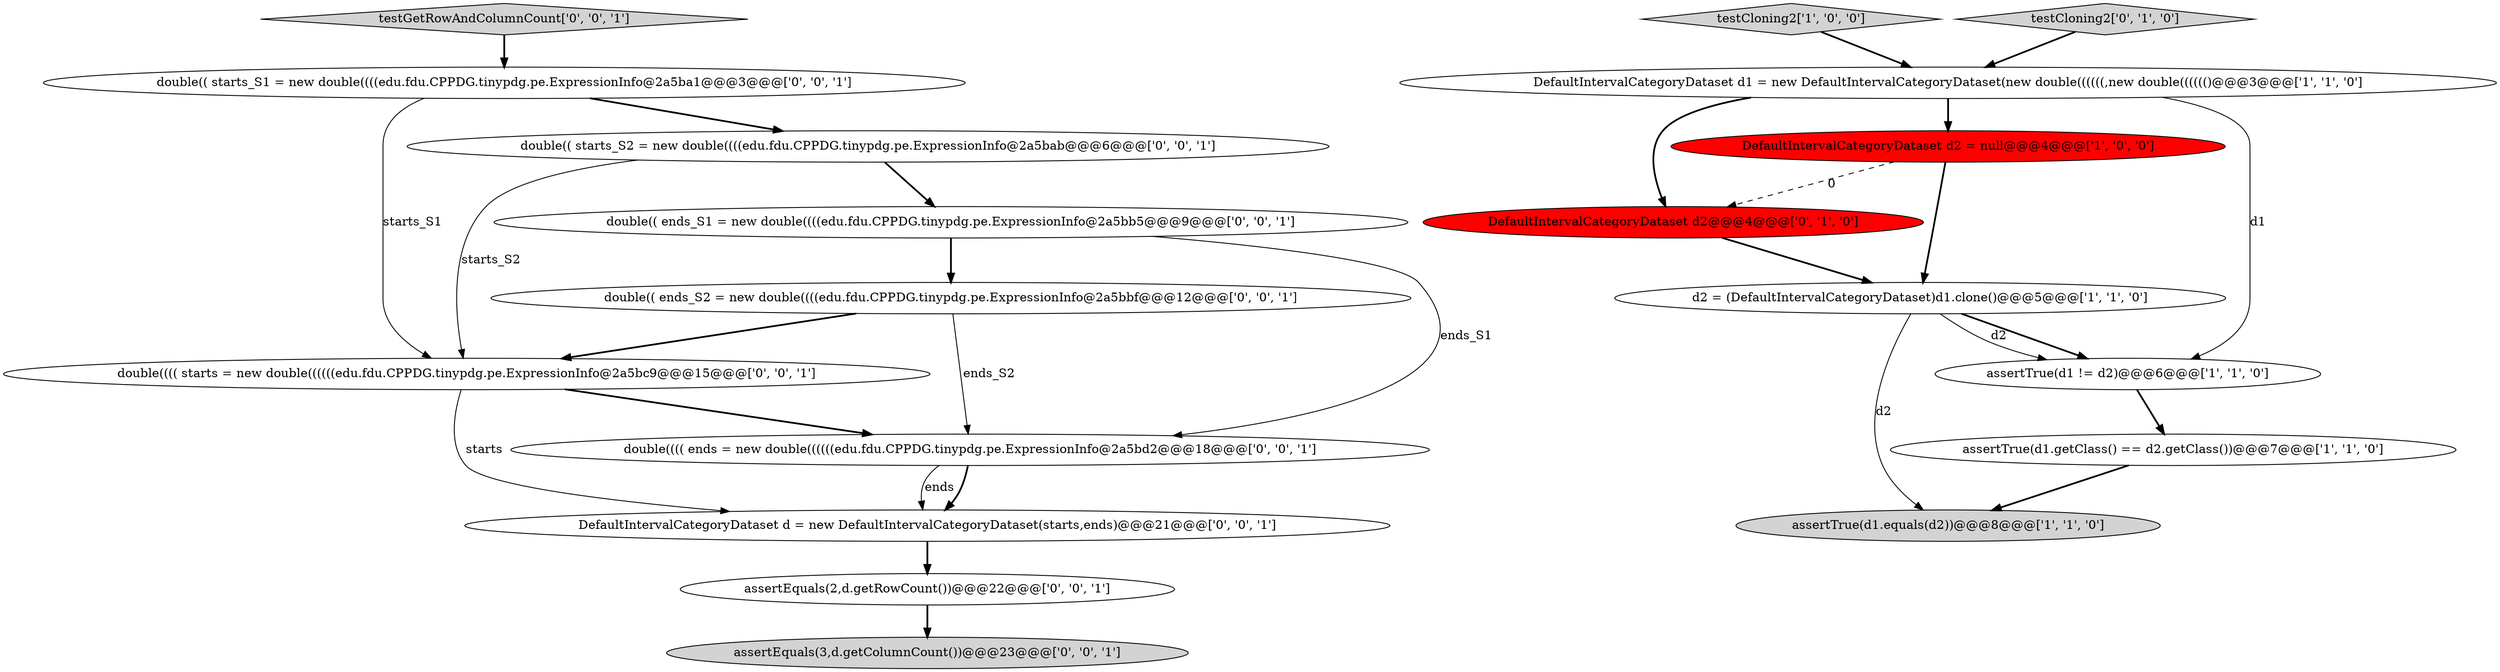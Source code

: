 digraph {
10 [style = filled, label = "DefaultIntervalCategoryDataset d = new DefaultIntervalCategoryDataset(starts,ends)@@@21@@@['0', '0', '1']", fillcolor = white, shape = ellipse image = "AAA0AAABBB3BBB"];
11 [style = filled, label = "testGetRowAndColumnCount['0', '0', '1']", fillcolor = lightgray, shape = diamond image = "AAA0AAABBB3BBB"];
6 [style = filled, label = "assertTrue(d1.getClass() == d2.getClass())@@@7@@@['1', '1', '0']", fillcolor = white, shape = ellipse image = "AAA0AAABBB1BBB"];
8 [style = filled, label = "DefaultIntervalCategoryDataset d2@@@4@@@['0', '1', '0']", fillcolor = red, shape = ellipse image = "AAA1AAABBB2BBB"];
2 [style = filled, label = "DefaultIntervalCategoryDataset d1 = new DefaultIntervalCategoryDataset(new double((((((,new double(((((()@@@3@@@['1', '1', '0']", fillcolor = white, shape = ellipse image = "AAA0AAABBB1BBB"];
1 [style = filled, label = "d2 = (DefaultIntervalCategoryDataset)d1.clone()@@@5@@@['1', '1', '0']", fillcolor = white, shape = ellipse image = "AAA0AAABBB1BBB"];
18 [style = filled, label = "double(((( ends = new double((((((edu.fdu.CPPDG.tinypdg.pe.ExpressionInfo@2a5bd2@@@18@@@['0', '0', '1']", fillcolor = white, shape = ellipse image = "AAA0AAABBB3BBB"];
14 [style = filled, label = "double(( starts_S1 = new double((((edu.fdu.CPPDG.tinypdg.pe.ExpressionInfo@2a5ba1@@@3@@@['0', '0', '1']", fillcolor = white, shape = ellipse image = "AAA0AAABBB3BBB"];
12 [style = filled, label = "assertEquals(3,d.getColumnCount())@@@23@@@['0', '0', '1']", fillcolor = lightgray, shape = ellipse image = "AAA0AAABBB3BBB"];
16 [style = filled, label = "double(( starts_S2 = new double((((edu.fdu.CPPDG.tinypdg.pe.ExpressionInfo@2a5bab@@@6@@@['0', '0', '1']", fillcolor = white, shape = ellipse image = "AAA0AAABBB3BBB"];
4 [style = filled, label = "DefaultIntervalCategoryDataset d2 = null@@@4@@@['1', '0', '0']", fillcolor = red, shape = ellipse image = "AAA1AAABBB1BBB"];
0 [style = filled, label = "assertTrue(d1 != d2)@@@6@@@['1', '1', '0']", fillcolor = white, shape = ellipse image = "AAA0AAABBB1BBB"];
9 [style = filled, label = "assertEquals(2,d.getRowCount())@@@22@@@['0', '0', '1']", fillcolor = white, shape = ellipse image = "AAA0AAABBB3BBB"];
3 [style = filled, label = "testCloning2['1', '0', '0']", fillcolor = lightgray, shape = diamond image = "AAA0AAABBB1BBB"];
13 [style = filled, label = "double(((( starts = new double((((((edu.fdu.CPPDG.tinypdg.pe.ExpressionInfo@2a5bc9@@@15@@@['0', '0', '1']", fillcolor = white, shape = ellipse image = "AAA0AAABBB3BBB"];
17 [style = filled, label = "double(( ends_S2 = new double((((edu.fdu.CPPDG.tinypdg.pe.ExpressionInfo@2a5bbf@@@12@@@['0', '0', '1']", fillcolor = white, shape = ellipse image = "AAA0AAABBB3BBB"];
15 [style = filled, label = "double(( ends_S1 = new double((((edu.fdu.CPPDG.tinypdg.pe.ExpressionInfo@2a5bb5@@@9@@@['0', '0', '1']", fillcolor = white, shape = ellipse image = "AAA0AAABBB3BBB"];
7 [style = filled, label = "testCloning2['0', '1', '0']", fillcolor = lightgray, shape = diamond image = "AAA0AAABBB2BBB"];
5 [style = filled, label = "assertTrue(d1.equals(d2))@@@8@@@['1', '1', '0']", fillcolor = lightgray, shape = ellipse image = "AAA0AAABBB1BBB"];
14->16 [style = bold, label=""];
13->10 [style = solid, label="starts"];
16->15 [style = bold, label=""];
17->18 [style = solid, label="ends_S2"];
11->14 [style = bold, label=""];
0->6 [style = bold, label=""];
2->0 [style = solid, label="d1"];
15->18 [style = solid, label="ends_S1"];
1->0 [style = bold, label=""];
2->4 [style = bold, label=""];
14->13 [style = solid, label="starts_S1"];
8->1 [style = bold, label=""];
6->5 [style = bold, label=""];
15->17 [style = bold, label=""];
1->5 [style = solid, label="d2"];
1->0 [style = solid, label="d2"];
3->2 [style = bold, label=""];
18->10 [style = bold, label=""];
7->2 [style = bold, label=""];
4->8 [style = dashed, label="0"];
4->1 [style = bold, label=""];
17->13 [style = bold, label=""];
10->9 [style = bold, label=""];
9->12 [style = bold, label=""];
16->13 [style = solid, label="starts_S2"];
13->18 [style = bold, label=""];
2->8 [style = bold, label=""];
18->10 [style = solid, label="ends"];
}
